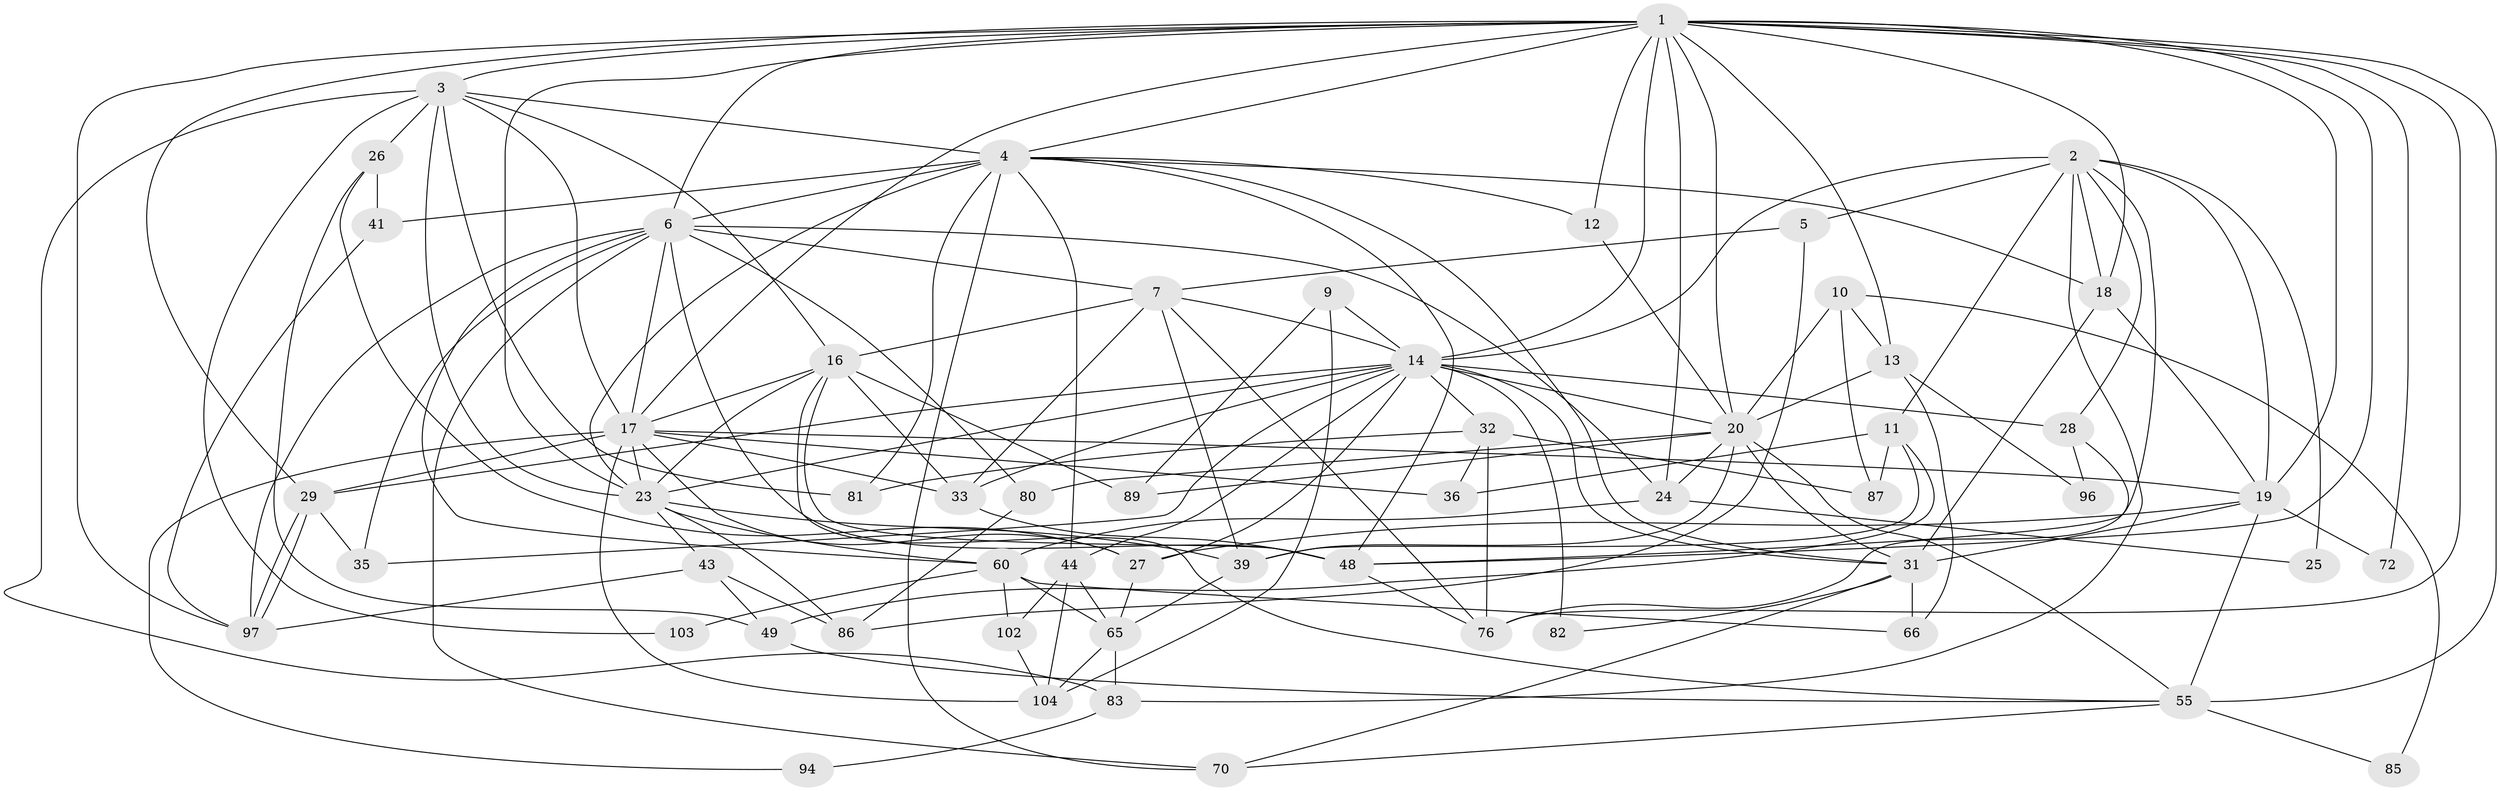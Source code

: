 // original degree distribution, {7: 0.043478260869565216, 6: 0.12173913043478261, 3: 0.34782608695652173, 4: 0.25217391304347825, 5: 0.14782608695652175, 2: 0.08695652173913043}
// Generated by graph-tools (version 1.1) at 2025/14/03/09/25 04:14:56]
// undirected, 57 vertices, 157 edges
graph export_dot {
graph [start="1"]
  node [color=gray90,style=filled];
  1 [super="+8+68+78+64"];
  2 [super="+62"];
  3 [super="+114+113"];
  4 [super="+15+40"];
  5;
  6 [super="+30+101"];
  7 [super="+50"];
  9;
  10;
  11;
  12;
  13;
  14 [super="+21+52"];
  16 [super="+111"];
  17 [super="+84"];
  18 [super="+22"];
  19 [super="+37+42"];
  20 [super="+59+95+106"];
  23 [super="+90+92+46+47"];
  24;
  25;
  26 [super="+73+38"];
  27;
  28;
  29 [super="+77"];
  31 [super="+34+110"];
  32 [super="+51"];
  33 [super="+79+71"];
  35;
  36;
  39 [super="+54+53"];
  41;
  43 [super="+99"];
  44 [super="+91"];
  48 [super="+112"];
  49 [super="+105"];
  55 [super="+98+56"];
  60 [super="+93"];
  65 [super="+69+74"];
  66;
  70;
  72;
  76 [super="+108"];
  80;
  81;
  82;
  83;
  85;
  86;
  87;
  89;
  94;
  96;
  97;
  102;
  103;
  104;
  1 -- 72 [weight=2];
  1 -- 76;
  1 -- 3;
  1 -- 18;
  1 -- 48;
  1 -- 23;
  1 -- 97;
  1 -- 55;
  1 -- 14;
  1 -- 4;
  1 -- 12;
  1 -- 13;
  1 -- 17;
  1 -- 19;
  1 -- 20;
  1 -- 24;
  1 -- 29;
  1 -- 6 [weight=2];
  2 -- 5;
  2 -- 18;
  2 -- 28;
  2 -- 48;
  2 -- 19;
  2 -- 83;
  2 -- 25;
  2 -- 11;
  2 -- 14 [weight=2];
  3 -- 23;
  3 -- 81;
  3 -- 83;
  3 -- 103;
  3 -- 16;
  3 -- 4;
  3 -- 17;
  3 -- 26 [weight=2];
  4 -- 18;
  4 -- 48;
  4 -- 23 [weight=2];
  4 -- 31;
  4 -- 70;
  4 -- 41;
  4 -- 12;
  4 -- 44;
  4 -- 81;
  4 -- 6;
  5 -- 86;
  5 -- 7;
  6 -- 17;
  6 -- 24;
  6 -- 97;
  6 -- 35;
  6 -- 7;
  6 -- 70;
  6 -- 80;
  6 -- 48;
  6 -- 60;
  7 -- 16 [weight=2];
  7 -- 76;
  7 -- 14;
  7 -- 39;
  7 -- 33;
  9 -- 89;
  9 -- 104;
  9 -- 14;
  10 -- 13;
  10 -- 85;
  10 -- 87;
  10 -- 20;
  11 -- 87;
  11 -- 36;
  11 -- 39;
  11 -- 49;
  12 -- 20;
  13 -- 66;
  13 -- 96;
  13 -- 20;
  14 -- 44;
  14 -- 35;
  14 -- 31;
  14 -- 32;
  14 -- 82 [weight=2];
  14 -- 23;
  14 -- 27;
  14 -- 28;
  14 -- 29;
  14 -- 33;
  14 -- 20;
  16 -- 17;
  16 -- 33 [weight=2];
  16 -- 48;
  16 -- 23;
  16 -- 89;
  16 -- 55;
  17 -- 104;
  17 -- 19;
  17 -- 27;
  17 -- 33;
  17 -- 36;
  17 -- 29;
  17 -- 94;
  17 -- 23;
  18 -- 31;
  18 -- 19 [weight=2];
  19 -- 27;
  19 -- 55 [weight=2];
  19 -- 72;
  19 -- 31;
  20 -- 89;
  20 -- 31;
  20 -- 39 [weight=2];
  20 -- 55;
  20 -- 24;
  20 -- 80;
  23 -- 86;
  23 -- 39 [weight=2];
  23 -- 43;
  23 -- 60;
  24 -- 25;
  24 -- 60;
  26 -- 27;
  26 -- 41;
  26 -- 49;
  27 -- 65;
  28 -- 96;
  28 -- 76;
  29 -- 97;
  29 -- 97;
  29 -- 35;
  31 -- 70;
  31 -- 66;
  31 -- 82;
  32 -- 81;
  32 -- 87;
  32 -- 76;
  32 -- 36;
  33 -- 48;
  39 -- 65;
  41 -- 97;
  43 -- 97;
  43 -- 49;
  43 -- 86;
  44 -- 104;
  44 -- 65;
  44 -- 102;
  48 -- 76;
  49 -- 55;
  55 -- 70;
  55 -- 85;
  60 -- 103;
  60 -- 66;
  60 -- 102;
  60 -- 65;
  65 -- 83;
  65 -- 104;
  80 -- 86;
  83 -- 94;
  102 -- 104;
}
